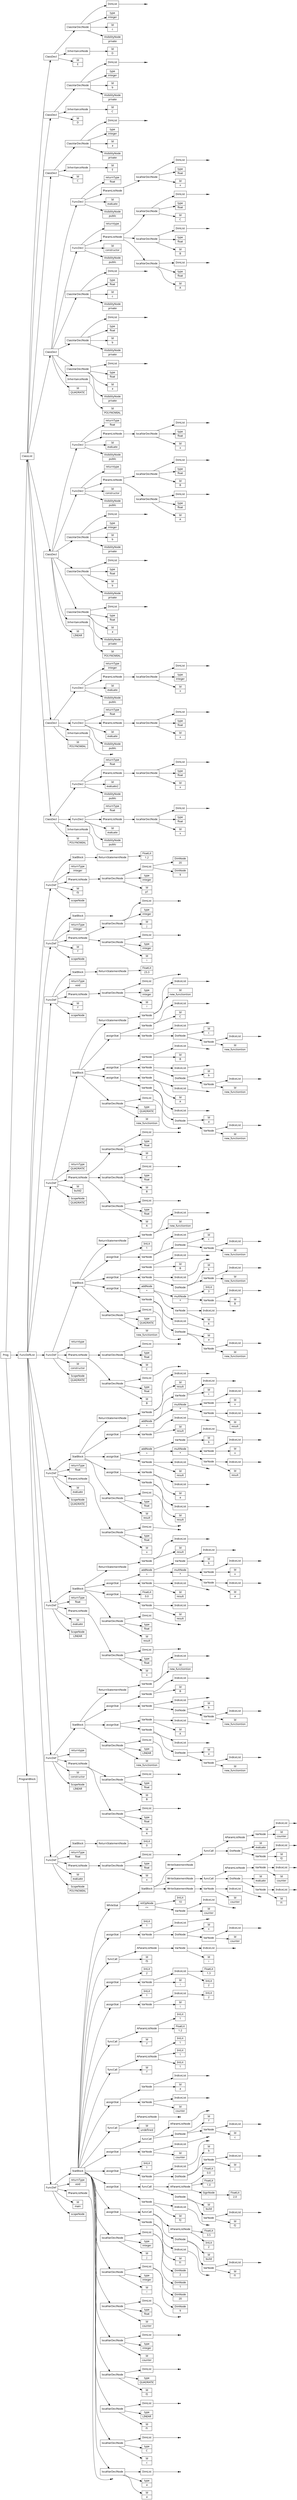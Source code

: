 digraph AST {
node [shape=record];
 node [fontname=Sans];charset="UTF-8" splines=true splines=spline rankdir =LR ordering="out"
0[label="Id|POLYNOMIAL"];
none2[shape="point"];
3[label="InheritanceNode"];
3->none2;
4[label="VisibilityNode|public"];
5[label="Id|evaluate"];
7[label="Id|x"];
8[label="type|float"];
none10[shape="point"];
11[label="DimList"];
11->none10;
12[label="localVarDeclNode"];
12->11;
12->8;
12->7;
13[label="fParamListNode"];
13->12;
14[label="returnType|float"];
15[label="FuncDecl"];
15->14;
15->13;
15->5;
15->4;
16[label="VisibilityNode|public"];
17[label="Id|evaluate2"];
19[label="Id|x"];
20[label="type|float"];
none22[shape="point"];
23[label="DimList"];
23->none22;
24[label="localVarDeclNode"];
24->23;
24->20;
24->19;
25[label="fParamListNode"];
25->24;
26[label="returnType|float"];
27[label="FuncDecl"];
27->26;
27->25;
27->17;
27->16;
28[label="ClassDecl"];
28->27;
28->15;
28->3;
28->0;
29[label="Id|POLYNOMIAL"];
none31[shape="point"];
32[label="InheritanceNode"];
32->none31;
33[label="VisibilityNode|public"];
34[label="Id|evaluate"];
36[label="Id|x"];
37[label="type|float"];
none39[shape="point"];
40[label="DimList"];
40->none39;
41[label="localVarDeclNode"];
41->40;
41->37;
41->36;
42[label="fParamListNode"];
42->41;
43[label="returnType|float"];
44[label="FuncDecl"];
44->43;
44->42;
44->34;
44->33;
45[label="VisibilityNode|public"];
46[label="Id|evaluate"];
48[label="Id|x"];
49[label="type|integer"];
none51[shape="point"];
52[label="DimList"];
52->none51;
53[label="localVarDeclNode"];
53->52;
53->49;
53->48;
54[label="fParamListNode"];
54->53;
55[label="returnType|integer"];
56[label="FuncDecl"];
56->55;
56->54;
56->46;
56->45;
57[label="ClassDecl"];
57->56;
57->44;
57->32;
57->29;
58[label="Id|LINEAR"];
60[label="Id|POLYNOMIAL"];
61[label="InheritanceNode"];
61->60;
62[label="VisibilityNode|private"];
63[label="Id|a"];
64[label="type|float"];
none66[shape="point"];
67[label="DimList"];
67->none66;
68[label="ClassVarDeclNode"];
68->67;
68->64;
68->63;
68->62;
69[label="VisibilityNode|private"];
70[label="Id|b"];
71[label="type|float"];
none73[shape="point"];
74[label="DimList"];
74->none73;
75[label="ClassVarDeclNode"];
75->74;
75->71;
75->70;
75->69;
76[label="VisibilityNode|private"];
77[label="Id|b"];
78[label="type|integer"];
none80[shape="point"];
81[label="DimList"];
81->none80;
82[label="ClassVarDeclNode"];
82->81;
82->78;
82->77;
82->76;
83[label="VisibilityNode|public"];
84[label="Id|constructor"];
86[label="Id|A"];
87[label="type|float"];
none89[shape="point"];
90[label="DimList"];
90->none89;
91[label="localVarDeclNode"];
91->90;
91->87;
91->86;
92[label="Id|B"];
93[label="type|float"];
none95[shape="point"];
96[label="DimList"];
96->none95;
97[label="localVarDeclNode"];
97->96;
97->93;
97->92;
98[label="fParamListNode"];
98->97;
98->91;
99[label="returntype| "];
100[label="FuncDecl"];
100->99;
100->98;
100->84;
100->83;
101[label="VisibilityNode|public"];
102[label="Id|evaluate"];
104[label="Id|x"];
105[label="type|float"];
none107[shape="point"];
108[label="DimList"];
108->none107;
109[label="localVarDeclNode"];
109->108;
109->105;
109->104;
110[label="fParamListNode"];
110->109;
111[label="returnType|float"];
112[label="FuncDecl"];
112->111;
112->110;
112->102;
112->101;
113[label="ClassDecl"];
113->112;
113->100;
113->82;
113->75;
113->68;
113->61;
113->58;
114[label="Id|QUADRATIC"];
116[label="Id|POLYNOMIAL"];
117[label="InheritanceNode"];
117->116;
118[label="VisibilityNode|private"];
119[label="Id|a"];
120[label="type|float"];
none122[shape="point"];
123[label="DimList"];
123->none122;
124[label="ClassVarDeclNode"];
124->123;
124->120;
124->119;
124->118;
125[label="VisibilityNode|private"];
126[label="Id|b"];
127[label="type|float"];
none129[shape="point"];
130[label="DimList"];
130->none129;
131[label="ClassVarDeclNode"];
131->130;
131->127;
131->126;
131->125;
132[label="VisibilityNode|private"];
133[label="Id|c"];
134[label="type|float"];
none136[shape="point"];
137[label="DimList"];
137->none136;
138[label="ClassVarDeclNode"];
138->137;
138->134;
138->133;
138->132;
139[label="VisibilityNode|public"];
140[label="Id|constructor"];
142[label="Id|A"];
143[label="type|float"];
none145[shape="point"];
146[label="DimList"];
146->none145;
147[label="localVarDeclNode"];
147->146;
147->143;
147->142;
148[label="Id|B"];
149[label="type|float"];
none151[shape="point"];
152[label="DimList"];
152->none151;
153[label="localVarDeclNode"];
153->152;
153->149;
153->148;
154[label="Id|C"];
155[label="type|float"];
none157[shape="point"];
158[label="DimList"];
158->none157;
159[label="localVarDeclNode"];
159->158;
159->155;
159->154;
160[label="fParamListNode"];
160->159;
160->153;
160->147;
161[label="returntype| "];
162[label="FuncDecl"];
162->161;
162->160;
162->140;
162->139;
163[label="VisibilityNode|public"];
164[label="Id|evaluate"];
166[label="Id|x"];
167[label="type|float"];
none169[shape="point"];
170[label="DimList"];
170->none169;
171[label="localVarDeclNode"];
171->170;
171->167;
171->166;
172[label="fParamListNode"];
172->171;
173[label="returnType|float"];
174[label="FuncDecl"];
174->173;
174->172;
174->164;
174->163;
175[label="ClassDecl"];
175->174;
175->162;
175->138;
175->131;
175->124;
175->117;
175->114;
176[label="Id|C"];
178[label="Id|E"];
179[label="InheritanceNode"];
179->178;
180[label="VisibilityNode|private"];
181[label="Id|a"];
182[label="type|integer"];
none184[shape="point"];
185[label="DimList"];
185->none184;
186[label="ClassVarDeclNode"];
186->185;
186->182;
186->181;
186->180;
187[label="ClassDecl"];
187->186;
187->179;
187->176;
188[label="Id|D"];
190[label="Id|C"];
191[label="InheritanceNode"];
191->190;
192[label="VisibilityNode|private"];
193[label="Id|b"];
194[label="type|integer"];
none196[shape="point"];
197[label="DimList"];
197->none196;
198[label="ClassVarDeclNode"];
198->197;
198->194;
198->193;
198->192;
199[label="ClassDecl"];
199->198;
199->191;
199->188;
200[label="Id|E"];
202[label="Id|D"];
203[label="InheritanceNode"];
203->202;
204[label="VisibilityNode|private"];
205[label="Id|c"];
206[label="type|integer"];
none208[shape="point"];
209[label="DimList"];
209->none208;
210[label="ClassVarDeclNode"];
210->209;
210->206;
210->205;
210->204;
211[label="ClassDecl"];
211->210;
211->203;
211->200;
213[label="Id|evaluate"];
215[label="Id|x"];
216[label="type|float"];
none218[shape="point"];
219[label="DimList"];
219->none218;
220[label="localVarDeclNode"];
220->219;
220->216;
220->215;
221[label="fParamListNode"];
221->220;
222[label="returnType|float"];
224[label="IntLit|0"];
225[label="ReturnStatementNode"];
225->224;
226[label="StatBlock"];
226->225;
227[label="FuncDef"];
212[label="ScopeNode|POLYNOMIAL"];
227->226;
227->222;
227->221;
227->213;
227->212;
229[label="Id|constructor"];
231[label="Id|A"];
232[label="type|float"];
none234[shape="point"];
235[label="DimList"];
235->none234;
236[label="localVarDeclNode"];
236->235;
236->232;
236->231;
237[label="Id|B"];
238[label="type|float"];
none240[shape="point"];
241[label="DimList"];
241->none240;
242[label="localVarDeclNode"];
242->241;
242->238;
242->237;
243[label="fParamListNode"];
243->242;
243->236;
244[label="returntype| "];
246[label="Id|new_functiontion"];
247[label="type|LINEAR"];
none249[shape="point"];
250[label="DimList"];
250->none249;
251[label="localVarDeclNode"];
251->250;
251->247;
251->246;
252[label="Id|new_functiontion"];
none254[shape="point"];
255[label="IndiceList"];
255->none254;
256[label="VarNode"];
256->255;
256->252;
257[label="Id|a"];
258[label="DotNode"];
258->257;
258->256;
none260[shape="point"];
261[label="IndiceList"];
261->none260;
262[label="VarNode"];
262->261;
262->258;
263[label="Id|A"];
none265[shape="point"];
266[label="IndiceList"];
266->none265;
267[label="VarNode"];
267->266;
267->263;
268[label="assignStat"];
268->267;
268->262;
269[label="Id|new_functiontion"];
none271[shape="point"];
272[label="IndiceList"];
272->none271;
273[label="VarNode"];
273->272;
273->269;
274[label="Id|b"];
275[label="DotNode"];
275->274;
275->273;
none277[shape="point"];
278[label="IndiceList"];
278->none277;
279[label="VarNode"];
279->278;
279->275;
280[label="Id|B"];
none282[shape="point"];
283[label="IndiceList"];
283->none282;
284[label="VarNode"];
284->283;
284->280;
285[label="assignStat"];
285->284;
285->279;
286[label="Id|new_functiontion"];
none288[shape="point"];
289[label="IndiceList"];
289->none288;
290[label="VarNode"];
290->289;
290->286;
291[label="ReturnStatementNode"];
291->290;
292[label="StatBlock"];
292->291;
292->285;
292->268;
292->251;
293[label="FuncDef"];
228[label="ScopeNode|LINEAR"];
293->292;
293->244;
293->243;
293->229;
293->228;
295[label="Id|evaluate"];
297[label="Id|x"];
298[label="type|float"];
none300[shape="point"];
301[label="DimList"];
301->none300;
302[label="localVarDeclNode"];
302->301;
302->298;
302->297;
303[label="fParamListNode"];
303->302;
304[label="returnType|float"];
306[label="Id|result"];
307[label="type|float"];
none309[shape="point"];
310[label="DimList"];
310->none309;
311[label="localVarDeclNode"];
311->310;
311->307;
311->306;
312[label="Id|result"];
none314[shape="point"];
315[label="IndiceList"];
315->none314;
316[label="VarNode"];
316->315;
316->312;
317[label="FloatLit|0.0"];
318[label="assignStat"];
318->317;
318->316;
319[label="Id|result"];
none321[shape="point"];
322[label="IndiceList"];
322->none321;
323[label="VarNode"];
323->322;
323->319;
324[label="Id|a"];
none326[shape="point"];
327[label="IndiceList"];
327->none326;
328[label="VarNode"];
328->327;
328->324;
329[label="multNode|*"];
330[label="Id|x"];
none332[shape="point"];
333[label="IndiceList"];
333->none332;
334[label="VarNode"];
334->333;
334->330;
329->334;
329->328;
335[label="addNode|+"];
336[label="Id|b"];
none338[shape="point"];
339[label="IndiceList"];
339->none338;
340[label="VarNode"];
340->339;
340->336;
335->340;
335->329;
341[label="assignStat"];
341->335;
341->323;
342[label="Id|result"];
none344[shape="point"];
345[label="IndiceList"];
345->none344;
346[label="VarNode"];
346->345;
346->342;
347[label="ReturnStatementNode"];
347->346;
348[label="StatBlock"];
348->347;
348->341;
348->318;
348->311;
349[label="FuncDef"];
294[label="ScopeNode|LINEAR"];
349->348;
349->304;
349->303;
349->295;
349->294;
351[label="Id|evaluate"];
353[label="Id|x"];
354[label="type|float"];
none356[shape="point"];
357[label="DimList"];
357->none356;
358[label="localVarDeclNode"];
358->357;
358->354;
358->353;
359[label="fParamListNode"];
359->358;
360[label="returnType|float"];
362[label="Id|result"];
363[label="type|float"];
none365[shape="point"];
366[label="DimList"];
366->none365;
367[label="localVarDeclNode"];
367->366;
367->363;
367->362;
368[label="Id|result"];
none370[shape="point"];
371[label="IndiceList"];
371->none370;
372[label="VarNode"];
372->371;
372->368;
373[label="Id|a"];
none375[shape="point"];
376[label="IndiceList"];
376->none375;
377[label="VarNode"];
377->376;
377->373;
378[label="assignStat"];
378->377;
378->372;
379[label="Id|result"];
none381[shape="point"];
382[label="IndiceList"];
382->none381;
383[label="VarNode"];
383->382;
383->379;
384[label="Id|result"];
none386[shape="point"];
387[label="IndiceList"];
387->none386;
388[label="VarNode"];
388->387;
388->384;
389[label="multNode|*"];
390[label="Id|x"];
none392[shape="point"];
393[label="IndiceList"];
393->none392;
394[label="VarNode"];
394->393;
394->390;
389->394;
389->388;
395[label="addNode|+"];
396[label="Id|b"];
none398[shape="point"];
399[label="IndiceList"];
399->none398;
400[label="VarNode"];
400->399;
400->396;
395->400;
395->389;
401[label="assignStat"];
401->395;
401->383;
402[label="Id|result"];
none404[shape="point"];
405[label="IndiceList"];
405->none404;
406[label="VarNode"];
406->405;
406->402;
407[label="Id|result"];
none409[shape="point"];
410[label="IndiceList"];
410->none409;
411[label="VarNode"];
411->410;
411->407;
412[label="multNode|*"];
413[label="Id|x"];
none415[shape="point"];
416[label="IndiceList"];
416->none415;
417[label="VarNode"];
417->416;
417->413;
412->417;
412->411;
418[label="addNode|+"];
419[label="Id|c"];
none421[shape="point"];
422[label="IndiceList"];
422->none421;
423[label="VarNode"];
423->422;
423->419;
418->423;
418->412;
424[label="assignStat"];
424->418;
424->406;
425[label="Id|result"];
none427[shape="point"];
428[label="IndiceList"];
428->none427;
429[label="VarNode"];
429->428;
429->425;
430[label="ReturnStatementNode"];
430->429;
431[label="StatBlock"];
431->430;
431->424;
431->401;
431->378;
431->367;
432[label="FuncDef"];
350[label="ScopeNode|QUADRATIC"];
432->431;
432->360;
432->359;
432->351;
432->350;
434[label="Id|constructor"];
436[label="Id|B"];
437[label="type|float"];
none439[shape="point"];
440[label="DimList"];
440->none439;
441[label="localVarDeclNode"];
441->440;
441->437;
441->436;
442[label="Id|C"];
443[label="type|float"];
none445[shape="point"];
446[label="DimList"];
446->none445;
447[label="localVarDeclNode"];
447->446;
447->443;
447->442;
448[label="fParamListNode"];
448->447;
448->441;
449[label="returntype| "];
451[label="Id|new_functiontion"];
452[label="type|QUADRATIC"];
none454[shape="point"];
455[label="DimList"];
455->none454;
456[label="localVarDeclNode"];
456->455;
456->452;
456->451;
457[label="Id|new_functiontion"];
none459[shape="point"];
460[label="IndiceList"];
460->none459;
461[label="VarNode"];
461->460;
461->457;
462[label="Id|a"];
463[label="DotNode"];
463->462;
463->461;
none465[shape="point"];
466[label="IndiceList"];
466->none465;
467[label="VarNode"];
467->466;
467->463;
468[label="Id|A"];
none470[shape="point"];
471[label="IndiceList"];
471->none470;
472[label="VarNode"];
472->471;
472->468;
473[label="addNode|+"];
474[label="Id|B"];
none476[shape="point"];
477[label="IndiceList"];
477->none476;
478[label="VarNode"];
478->477;
478->474;
479[label="multNode|*"];
480[label="IntLit|3"];
479->480;
479->478;
473->479;
473->472;
481[label="assignStat"];
481->473;
481->467;
482[label="Id|new_functiontion"];
none484[shape="point"];
485[label="IndiceList"];
485->none484;
486[label="VarNode"];
486->485;
486->482;
487[label="Id|b"];
488[label="DotNode"];
488->487;
488->486;
none490[shape="point"];
491[label="IndiceList"];
491->none490;
492[label="VarNode"];
492->491;
492->488;
493[label="Id|B"];
none495[shape="point"];
496[label="IndiceList"];
496->none495;
497[label="VarNode"];
497->496;
497->493;
498[label="assignStat"];
498->497;
498->492;
499[label="Id|new_functiontion"];
none501[shape="point"];
502[label="IndiceList"];
502->none501;
503[label="VarNode"];
503->502;
503->499;
504[label="Id|c"];
505[label="DotNode"];
505->504;
505->503;
none507[shape="point"];
508[label="IndiceList"];
508->none507;
509[label="VarNode"];
509->508;
509->505;
510[label="IntLit|1"];
511[label="assignStat"];
511->510;
511->509;
512[label="Id|new_functiontion"];
none514[shape="point"];
515[label="IndiceList"];
515->none514;
516[label="VarNode"];
516->515;
516->512;
517[label="ReturnStatementNode"];
517->516;
518[label="StatBlock"];
518->517;
518->511;
518->498;
518->481;
518->456;
519[label="FuncDef"];
433[label="ScopeNode|QUADRATIC"];
519->518;
519->449;
519->448;
519->434;
519->433;
521[label="Id|build2"];
523[label="Id|A"];
524[label="type|float"];
none526[shape="point"];
527[label="DimList"];
527->none526;
528[label="localVarDeclNode"];
528->527;
528->524;
528->523;
529[label="Id|B"];
530[label="type|float"];
none532[shape="point"];
533[label="DimList"];
533->none532;
534[label="localVarDeclNode"];
534->533;
534->530;
534->529;
535[label="Id|C"];
536[label="type|float"];
none538[shape="point"];
539[label="DimList"];
539->none538;
540[label="localVarDeclNode"];
540->539;
540->536;
540->535;
541[label="fParamListNode"];
541->540;
541->534;
541->528;
542[label="returnType|QUADRATIC"];
544[label="Id|new_functiontion"];
545[label="type|QUADRATIC"];
none547[shape="point"];
548[label="DimList"];
548->none547;
549[label="localVarDeclNode"];
549->548;
549->545;
549->544;
550[label="Id|new_functiontion"];
none552[shape="point"];
553[label="IndiceList"];
553->none552;
554[label="VarNode"];
554->553;
554->550;
555[label="Id|a"];
556[label="DotNode"];
556->555;
556->554;
none558[shape="point"];
559[label="IndiceList"];
559->none558;
560[label="VarNode"];
560->559;
560->556;
561[label="Id|A"];
none563[shape="point"];
564[label="IndiceList"];
564->none563;
565[label="VarNode"];
565->564;
565->561;
566[label="assignStat"];
566->565;
566->560;
567[label="Id|new_functiontion"];
none569[shape="point"];
570[label="IndiceList"];
570->none569;
571[label="VarNode"];
571->570;
571->567;
572[label="Id|b"];
573[label="DotNode"];
573->572;
573->571;
none575[shape="point"];
576[label="IndiceList"];
576->none575;
577[label="VarNode"];
577->576;
577->573;
578[label="Id|B"];
none580[shape="point"];
581[label="IndiceList"];
581->none580;
582[label="VarNode"];
582->581;
582->578;
583[label="assignStat"];
583->582;
583->577;
584[label="Id|new_functiontion"];
none586[shape="point"];
587[label="IndiceList"];
587->none586;
588[label="VarNode"];
588->587;
588->584;
589[label="Id|c"];
590[label="DotNode"];
590->589;
590->588;
none592[shape="point"];
593[label="IndiceList"];
593->none592;
594[label="VarNode"];
594->593;
594->590;
595[label="Id|C"];
none597[shape="point"];
598[label="IndiceList"];
598->none597;
599[label="VarNode"];
599->598;
599->595;
600[label="assignStat"];
600->599;
600->594;
601[label="Id|new_functiontion"];
none603[shape="point"];
604[label="IndiceList"];
604->none603;
605[label="VarNode"];
605->604;
605->601;
606[label="ReturnStatementNode"];
606->605;
607[label="StatBlock"];
607->606;
607->600;
607->583;
607->566;
607->549;
608[label="FuncDef"];
520[label="ScopeNode|QUADRATIC"];
608->607;
608->542;
608->541;
608->521;
608->520;
610[label="scopeNode| "];
612[label="Id|i"];
613[label="type|integer"];
none615[shape="point"];
616[label="DimList"];
616->none615;
617[label="localVarDeclNode"];
617->616;
617->613;
617->612;
618[label="fParamListNode"];
618->617;
619[label="returnType|void"];
621[label="FloatLit|23.3"];
622[label="ReturnStatementNode"];
622->621;
623[label="StatBlock"];
623->622;
624[label="FuncDef"];
609[label="Id|f"];
624->623;
624->619;
624->618;
624->609;
624->610;
626[label="scopeNode| "];
628[label="Id|i"];
629[label="type|integer"];
none631[shape="point"];
632[label="DimList"];
632->none631;
633[label="localVarDeclNode"];
633->632;
633->629;
633->628;
634[label="Id|j"];
635[label="type|integer"];
none637[shape="point"];
638[label="DimList"];
638->none637;
639[label="localVarDeclNode"];
639->638;
639->635;
639->634;
640[label="fParamListNode"];
640->639;
640->633;
641[label="returnType|integer"];
none643[shape="point"];
644[label="StatBlock"];
644->none643;
645[label="FuncDef"];
625[label="Id|f"];
645->644;
645->641;
645->640;
645->625;
645->626;
647[label="scopeNode| "];
649[label="Id|p1"];
650[label="type|integer"];
652[label="DimNode|9"];
653[label="DimNode|20"];
654[label="DimList"];
654->653;
654->652;
655[label="localVarDeclNode"];
655->654;
655->650;
655->649;
656[label="fParamListNode"];
656->655;
657[label="returnType|integer"];
659[label="FloatLit|1.2"];
660[label="ReturnStatementNode"];
660->659;
661[label="StatBlock"];
661->660;
662[label="FuncDef"];
646[label="Id|f3"];
662->661;
662->657;
662->656;
662->646;
662->647;
664[label="scopeNode| "];
none666[shape="point"];
667[label="fParamListNode"];
667->none666;
668[label="returnType|void"];
670[label="Id|a"];
671[label="type|a"];
none673[shape="point"];
674[label="DimList"];
674->none673;
675[label="localVarDeclNode"];
675->674;
675->671;
675->670;
676[label="Id|c"];
677[label="type|C"];
none679[shape="point"];
680[label="DimList"];
680->none679;
681[label="localVarDeclNode"];
681->680;
681->677;
681->676;
682[label="Id|f1"];
683[label="type|LINEAR"];
none685[shape="point"];
686[label="DimList"];
686->none685;
687[label="localVarDeclNode"];
687->686;
687->683;
687->682;
688[label="Id|f2"];
689[label="type|QUADRATIC"];
none691[shape="point"];
692[label="DimList"];
692->none691;
693[label="localVarDeclNode"];
693->692;
693->689;
693->688;
694[label="Id|counter"];
695[label="type|integer"];
none697[shape="point"];
698[label="DimList"];
698->none697;
699[label="localVarDeclNode"];
699->698;
699->695;
699->694;
700[label="Id|counter"];
701[label="type|float"];
none703[shape="point"];
704[label="DimList"];
704->none703;
705[label="localVarDeclNode"];
705->704;
705->701;
705->700;
706[label="Id|i"];
707[label="type|integer"];
709[label="DimNode|9"];
710[label="DimNode|20"];
711[label="DimList"];
711->710;
711->709;
712[label="localVarDeclNode"];
712->711;
712->707;
712->706;
713[label="Id|j"];
714[label="type|integer"];
716[label="DimNode|1"];
717[label="DimNode|2"];
718[label="DimList"];
718->717;
718->716;
719[label="localVarDeclNode"];
719->718;
719->714;
719->713;
720[label="Id|f1"];
none722[shape="point"];
723[label="IndiceList"];
723->none722;
724[label="VarNode"];
724->723;
724->720;
725[label="Id|f1"];
none727[shape="point"];
728[label="IndiceList"];
728->none727;
729[label="VarNode"];
729->728;
729->725;
730[label="Id|build"];
731[label="DotNode"];
731->730;
731->729;
733[label="IntLit|2"];
734[label="FloatLit|3.5"];
735[label="AParamListNode"];
735->734;
735->733;
736[label="funcCall"];
736->735;
736->731;
737[label="assignStat"];
737->736;
737->724;
738[label="Id|f2"];
none740[shape="point"];
741[label="IndiceList"];
741->none740;
742[label="VarNode"];
742->741;
742->738;
743[label="Id|f2"];
none745[shape="point"];
746[label="IndiceList"];
746->none745;
747[label="VarNode"];
747->746;
747->743;
748[label="Id|build"];
749[label="DotNode"];
749->748;
749->747;
751[label="SignNode|-"];
752[label="FloatLit|2.0"];
751->752;
753[label="FloatLit|1.0"];
754[label="FloatLit|0.0"];
755[label="AParamListNode"];
755->754;
755->753;
755->751;
756[label="funcCall"];
756->755;
756->749;
757[label="assignStat"];
757->756;
757->742;
758[label="Id|c"];
none760[shape="point"];
761[label="IndiceList"];
761->none760;
762[label="VarNode"];
762->761;
762->758;
763[label="Id|b"];
764[label="DotNode"];
764->763;
764->762;
none766[shape="point"];
767[label="IndiceList"];
767->none766;
768[label="VarNode"];
768->767;
768->764;
769[label="IntLit|1"];
770[label="assignStat"];
770->769;
770->768;
771[label="Id|counter"];
none773[shape="point"];
774[label="IndiceList"];
774->none773;
775[label="VarNode"];
775->774;
775->771;
776[label="Id|c"];
none778[shape="point"];
779[label="IndiceList"];
779->none778;
780[label="VarNode"];
780->779;
780->776;
781[label="Id|f"];
782[label="DotNode"];
782->781;
782->780;
none784[shape="point"];
785[label="AParamListNode"];
785->none784;
786[label="funcCall"];
786->785;
786->782;
787[label="assignStat"];
787->786;
787->775;
788[label="Id|undefined"];
none790[shape="point"];
791[label="AParamListNode"];
791->none790;
792[label="funcCall"];
792->791;
792->788;
793[label="Id|counter"];
none795[shape="point"];
796[label="IndiceList"];
796->none795;
797[label="VarNode"];
797->796;
797->793;
798[label="Id|a"];
none800[shape="point"];
801[label="IndiceList"];
801->none800;
802[label="VarNode"];
802->801;
802->798;
803[label="assignStat"];
803->802;
803->797;
804[label="Id|f"];
806[label="IntLit|1"];
807[label="IntLit|1"];
808[label="IntLit|1"];
809[label="AParamListNode"];
809->808;
809->807;
809->806;
810[label="funcCall"];
810->809;
810->804;
811[label="Id|f"];
813[label="FloatLit|1.2"];
814[label="IntLit|1"];
815[label="AParamListNode"];
815->814;
815->813;
816[label="funcCall"];
816->815;
816->811;
817[label="Id|i"];
819[label="IntLit|2"];
820[label="IndiceList"];
820->819;
821[label="VarNode"];
821->820;
821->817;
822[label="IntLit|1"];
823[label="assignStat"];
823->822;
823->821;
824[label="Id|i"];
826[label="IntLit|2"];
827[label="FloatLit|1.3"];
828[label="IndiceList"];
828->827;
828->826;
829[label="VarNode"];
829->828;
829->824;
830[label="IntLit|2"];
831[label="assignStat"];
831->830;
831->829;
832[label="Id|f3"];
834[label="Id|i"];
none836[shape="point"];
837[label="IndiceList"];
837->none836;
838[label="VarNode"];
838->837;
838->834;
839[label="AParamListNode"];
839->838;
840[label="funcCall"];
840->839;
840->832;
841[label="Id|counter"];
none843[shape="point"];
844[label="IndiceList"];
844->none843;
845[label="VarNode"];
845->844;
845->841;
846[label="Id|x"];
847[label="DotNode"];
847->846;
847->845;
none849[shape="point"];
850[label="IndiceList"];
850->none849;
851[label="VarNode"];
851->850;
851->847;
852[label="IntLit|1"];
853[label="assignStat"];
853->852;
853->851;
854[label="Id|counter"];
none856[shape="point"];
857[label="IndiceList"];
857->none856;
858[label="VarNode"];
858->857;
858->854;
859[label="relOpNode|\<="];
860[label="IntLit|10"];
859->860;
859->858;
862[label="Id|counter"];
none864[shape="point"];
865[label="IndiceList"];
865->none864;
866[label="VarNode"];
866->865;
866->862;
867[label="WriteStatementNode"];
867->866;
868[label="Id|f1"];
none870[shape="point"];
871[label="IndiceList"];
871->none870;
872[label="VarNode"];
872->871;
872->868;
873[label="Id|evaluate"];
874[label="DotNode"];
874->873;
874->872;
876[label="Id|counter"];
none878[shape="point"];
879[label="IndiceList"];
879->none878;
880[label="VarNode"];
880->879;
880->876;
881[label="AParamListNode"];
881->880;
882[label="funcCall"];
882->881;
882->874;
883[label="WriteStatementNode"];
883->882;
884[label="Id|f2"];
none886[shape="point"];
887[label="IndiceList"];
887->none886;
888[label="VarNode"];
888->887;
888->884;
889[label="Id|evaluate"];
890[label="DotNode"];
890->889;
890->888;
892[label="Id|counter"];
none894[shape="point"];
895[label="IndiceList"];
895->none894;
896[label="VarNode"];
896->895;
896->892;
897[label="AParamListNode"];
897->896;
898[label="funcCall"];
898->897;
898->890;
899[label="WriteStatementNode"];
899->898;
900[label="StatBlock"];
900->899;
900->883;
900->867;
901[label="WhileStat"];
901->900;
901->859;
902[label="StatBlock"];
902->901;
902->853;
902->840;
902->831;
902->823;
902->816;
902->810;
902->803;
902->792;
902->787;
902->770;
902->757;
902->737;
902->719;
902->712;
902->705;
902->699;
902->693;
902->687;
902->681;
902->675;
903[label="FuncDef"];
663[label="Id|main"];
903->902;
903->668;
903->667;
903->663;
903->664;
904[label="ClassList"];
905[label="FuncDeflList"];
906[label="Prog"];
907[label="ProgramBlock"];
907->903;
905->662;
905->645;
905->624;
905->608;
905->519;
905->432;
905->349;
905->293;
905->227;
904->211;
904->199;
904->187;
904->175;
904->113;
904->57;
904->28;
906->904;
906->905;
906->907;
}